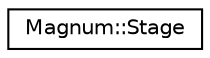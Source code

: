 digraph "圖形化之類別階層"
{
  edge [fontname="Helvetica",fontsize="10",labelfontname="Helvetica",labelfontsize="10"];
  node [fontname="Helvetica",fontsize="10",shape=record];
  rankdir="LR";
  Node1 [label="Magnum::Stage",height=0.2,width=0.4,color="black", fillcolor="white", style="filled",URL="$class_magnum_1_1_stage.html"];
}

